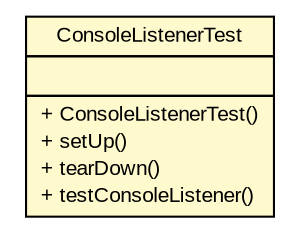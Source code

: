 #!/usr/local/bin/dot
#
# Class diagram 
# Generated by UMLGraph version R5_6 (http://www.umlgraph.org/)
#

digraph G {
	edge [fontname="arial",fontsize=10,labelfontname="arial",labelfontsize=10];
	node [fontname="arial",fontsize=10,shape=plaintext];
	nodesep=0.25;
	ranksep=0.5;
	// com.github.mkolisnyk.muto.reporter.listeners.ConsoleListenerTest
	c200 [label=<<table title="com.github.mkolisnyk.muto.reporter.listeners.ConsoleListenerTest" border="0" cellborder="1" cellspacing="0" cellpadding="2" port="p" bgcolor="lemonChiffon" href="./ConsoleListenerTest.html">
		<tr><td><table border="0" cellspacing="0" cellpadding="1">
<tr><td align="center" balign="center"> ConsoleListenerTest </td></tr>
		</table></td></tr>
		<tr><td><table border="0" cellspacing="0" cellpadding="1">
<tr><td align="left" balign="left">  </td></tr>
		</table></td></tr>
		<tr><td><table border="0" cellspacing="0" cellpadding="1">
<tr><td align="left" balign="left"> + ConsoleListenerTest() </td></tr>
<tr><td align="left" balign="left"> + setUp() </td></tr>
<tr><td align="left" balign="left"> + tearDown() </td></tr>
<tr><td align="left" balign="left"> + testConsoleListener() </td></tr>
		</table></td></tr>
		</table>>, URL="./ConsoleListenerTest.html", fontname="arial", fontcolor="black", fontsize=10.0];
}

